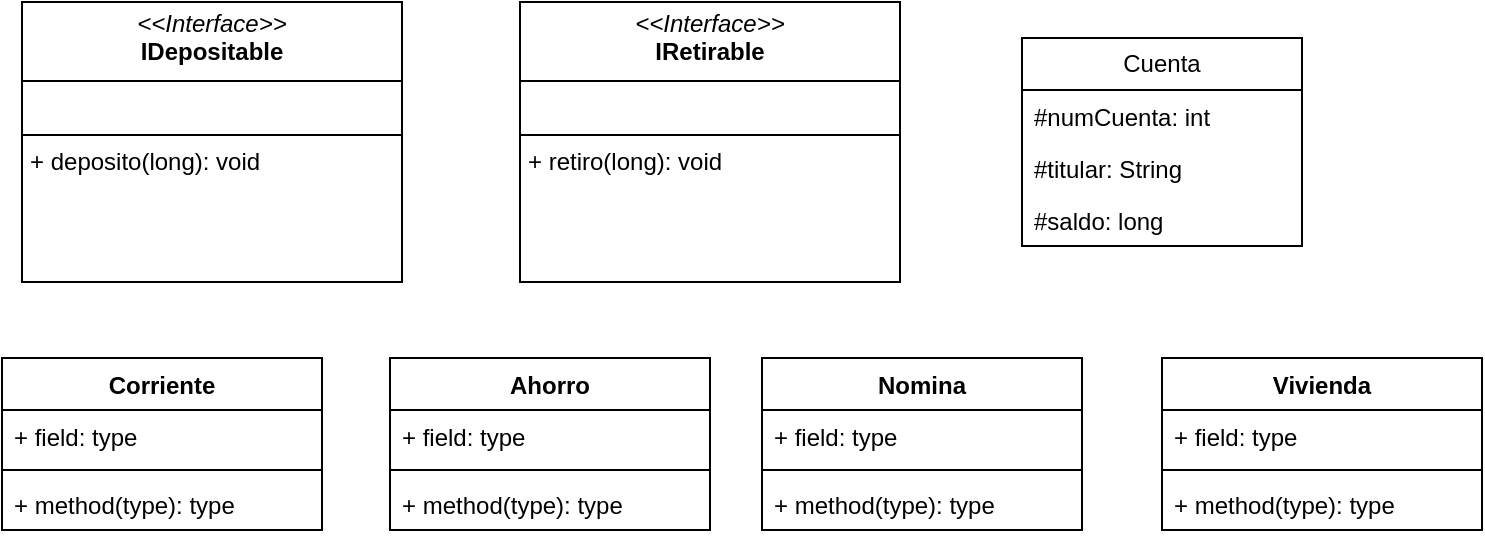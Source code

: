 <mxfile version="24.7.17">
  <diagram id="C5RBs43oDa-KdzZeNtuy" name="Page-1">
    <mxGraphModel dx="1434" dy="772" grid="1" gridSize="10" guides="1" tooltips="1" connect="1" arrows="1" fold="1" page="1" pageScale="1" pageWidth="827" pageHeight="1169" math="0" shadow="0">
      <root>
        <mxCell id="WIyWlLk6GJQsqaUBKTNV-0" />
        <mxCell id="WIyWlLk6GJQsqaUBKTNV-1" parent="WIyWlLk6GJQsqaUBKTNV-0" />
        <mxCell id="c-zzqW3uCVK1mo6ve126-0" value="Corriente" style="swimlane;fontStyle=1;align=center;verticalAlign=top;childLayout=stackLayout;horizontal=1;startSize=26;horizontalStack=0;resizeParent=1;resizeParentMax=0;resizeLast=0;collapsible=1;marginBottom=0;whiteSpace=wrap;html=1;" vertex="1" parent="WIyWlLk6GJQsqaUBKTNV-1">
          <mxGeometry x="60" y="280" width="160" height="86" as="geometry" />
        </mxCell>
        <mxCell id="c-zzqW3uCVK1mo6ve126-1" value="+ field: type" style="text;strokeColor=none;fillColor=none;align=left;verticalAlign=top;spacingLeft=4;spacingRight=4;overflow=hidden;rotatable=0;points=[[0,0.5],[1,0.5]];portConstraint=eastwest;whiteSpace=wrap;html=1;" vertex="1" parent="c-zzqW3uCVK1mo6ve126-0">
          <mxGeometry y="26" width="160" height="26" as="geometry" />
        </mxCell>
        <mxCell id="c-zzqW3uCVK1mo6ve126-2" value="" style="line;strokeWidth=1;fillColor=none;align=left;verticalAlign=middle;spacingTop=-1;spacingLeft=3;spacingRight=3;rotatable=0;labelPosition=right;points=[];portConstraint=eastwest;strokeColor=inherit;" vertex="1" parent="c-zzqW3uCVK1mo6ve126-0">
          <mxGeometry y="52" width="160" height="8" as="geometry" />
        </mxCell>
        <mxCell id="c-zzqW3uCVK1mo6ve126-3" value="+ method(type): type" style="text;strokeColor=none;fillColor=none;align=left;verticalAlign=top;spacingLeft=4;spacingRight=4;overflow=hidden;rotatable=0;points=[[0,0.5],[1,0.5]];portConstraint=eastwest;whiteSpace=wrap;html=1;" vertex="1" parent="c-zzqW3uCVK1mo6ve126-0">
          <mxGeometry y="60" width="160" height="26" as="geometry" />
        </mxCell>
        <mxCell id="c-zzqW3uCVK1mo6ve126-4" value="Ahorro" style="swimlane;fontStyle=1;align=center;verticalAlign=top;childLayout=stackLayout;horizontal=1;startSize=26;horizontalStack=0;resizeParent=1;resizeParentMax=0;resizeLast=0;collapsible=1;marginBottom=0;whiteSpace=wrap;html=1;" vertex="1" parent="WIyWlLk6GJQsqaUBKTNV-1">
          <mxGeometry x="254" y="280" width="160" height="86" as="geometry" />
        </mxCell>
        <mxCell id="c-zzqW3uCVK1mo6ve126-5" value="+ field: type" style="text;strokeColor=none;fillColor=none;align=left;verticalAlign=top;spacingLeft=4;spacingRight=4;overflow=hidden;rotatable=0;points=[[0,0.5],[1,0.5]];portConstraint=eastwest;whiteSpace=wrap;html=1;" vertex="1" parent="c-zzqW3uCVK1mo6ve126-4">
          <mxGeometry y="26" width="160" height="26" as="geometry" />
        </mxCell>
        <mxCell id="c-zzqW3uCVK1mo6ve126-6" value="" style="line;strokeWidth=1;fillColor=none;align=left;verticalAlign=middle;spacingTop=-1;spacingLeft=3;spacingRight=3;rotatable=0;labelPosition=right;points=[];portConstraint=eastwest;strokeColor=inherit;" vertex="1" parent="c-zzqW3uCVK1mo6ve126-4">
          <mxGeometry y="52" width="160" height="8" as="geometry" />
        </mxCell>
        <mxCell id="c-zzqW3uCVK1mo6ve126-7" value="+ method(type): type" style="text;strokeColor=none;fillColor=none;align=left;verticalAlign=top;spacingLeft=4;spacingRight=4;overflow=hidden;rotatable=0;points=[[0,0.5],[1,0.5]];portConstraint=eastwest;whiteSpace=wrap;html=1;" vertex="1" parent="c-zzqW3uCVK1mo6ve126-4">
          <mxGeometry y="60" width="160" height="26" as="geometry" />
        </mxCell>
        <mxCell id="c-zzqW3uCVK1mo6ve126-8" value="Nomina" style="swimlane;fontStyle=1;align=center;verticalAlign=top;childLayout=stackLayout;horizontal=1;startSize=26;horizontalStack=0;resizeParent=1;resizeParentMax=0;resizeLast=0;collapsible=1;marginBottom=0;whiteSpace=wrap;html=1;" vertex="1" parent="WIyWlLk6GJQsqaUBKTNV-1">
          <mxGeometry x="440" y="280" width="160" height="86" as="geometry" />
        </mxCell>
        <mxCell id="c-zzqW3uCVK1mo6ve126-9" value="+ field: type" style="text;strokeColor=none;fillColor=none;align=left;verticalAlign=top;spacingLeft=4;spacingRight=4;overflow=hidden;rotatable=0;points=[[0,0.5],[1,0.5]];portConstraint=eastwest;whiteSpace=wrap;html=1;" vertex="1" parent="c-zzqW3uCVK1mo6ve126-8">
          <mxGeometry y="26" width="160" height="26" as="geometry" />
        </mxCell>
        <mxCell id="c-zzqW3uCVK1mo6ve126-10" value="" style="line;strokeWidth=1;fillColor=none;align=left;verticalAlign=middle;spacingTop=-1;spacingLeft=3;spacingRight=3;rotatable=0;labelPosition=right;points=[];portConstraint=eastwest;strokeColor=inherit;" vertex="1" parent="c-zzqW3uCVK1mo6ve126-8">
          <mxGeometry y="52" width="160" height="8" as="geometry" />
        </mxCell>
        <mxCell id="c-zzqW3uCVK1mo6ve126-11" value="+ method(type): type" style="text;strokeColor=none;fillColor=none;align=left;verticalAlign=top;spacingLeft=4;spacingRight=4;overflow=hidden;rotatable=0;points=[[0,0.5],[1,0.5]];portConstraint=eastwest;whiteSpace=wrap;html=1;" vertex="1" parent="c-zzqW3uCVK1mo6ve126-8">
          <mxGeometry y="60" width="160" height="26" as="geometry" />
        </mxCell>
        <mxCell id="c-zzqW3uCVK1mo6ve126-12" value="Vivienda" style="swimlane;fontStyle=1;align=center;verticalAlign=top;childLayout=stackLayout;horizontal=1;startSize=26;horizontalStack=0;resizeParent=1;resizeParentMax=0;resizeLast=0;collapsible=1;marginBottom=0;whiteSpace=wrap;html=1;" vertex="1" parent="WIyWlLk6GJQsqaUBKTNV-1">
          <mxGeometry x="640" y="280" width="160" height="86" as="geometry" />
        </mxCell>
        <mxCell id="c-zzqW3uCVK1mo6ve126-13" value="+ field: type" style="text;strokeColor=none;fillColor=none;align=left;verticalAlign=top;spacingLeft=4;spacingRight=4;overflow=hidden;rotatable=0;points=[[0,0.5],[1,0.5]];portConstraint=eastwest;whiteSpace=wrap;html=1;" vertex="1" parent="c-zzqW3uCVK1mo6ve126-12">
          <mxGeometry y="26" width="160" height="26" as="geometry" />
        </mxCell>
        <mxCell id="c-zzqW3uCVK1mo6ve126-14" value="" style="line;strokeWidth=1;fillColor=none;align=left;verticalAlign=middle;spacingTop=-1;spacingLeft=3;spacingRight=3;rotatable=0;labelPosition=right;points=[];portConstraint=eastwest;strokeColor=inherit;" vertex="1" parent="c-zzqW3uCVK1mo6ve126-12">
          <mxGeometry y="52" width="160" height="8" as="geometry" />
        </mxCell>
        <mxCell id="c-zzqW3uCVK1mo6ve126-15" value="+ method(type): type" style="text;strokeColor=none;fillColor=none;align=left;verticalAlign=top;spacingLeft=4;spacingRight=4;overflow=hidden;rotatable=0;points=[[0,0.5],[1,0.5]];portConstraint=eastwest;whiteSpace=wrap;html=1;" vertex="1" parent="c-zzqW3uCVK1mo6ve126-12">
          <mxGeometry y="60" width="160" height="26" as="geometry" />
        </mxCell>
        <mxCell id="c-zzqW3uCVK1mo6ve126-18" value="Cuenta" style="swimlane;fontStyle=0;childLayout=stackLayout;horizontal=1;startSize=26;fillColor=none;horizontalStack=0;resizeParent=1;resizeParentMax=0;resizeLast=0;collapsible=1;marginBottom=0;whiteSpace=wrap;html=1;" vertex="1" parent="WIyWlLk6GJQsqaUBKTNV-1">
          <mxGeometry x="570" y="120" width="140" height="104" as="geometry" />
        </mxCell>
        <mxCell id="c-zzqW3uCVK1mo6ve126-19" value="#numCuenta: int" style="text;strokeColor=none;fillColor=none;align=left;verticalAlign=top;spacingLeft=4;spacingRight=4;overflow=hidden;rotatable=0;points=[[0,0.5],[1,0.5]];portConstraint=eastwest;whiteSpace=wrap;html=1;" vertex="1" parent="c-zzqW3uCVK1mo6ve126-18">
          <mxGeometry y="26" width="140" height="26" as="geometry" />
        </mxCell>
        <mxCell id="c-zzqW3uCVK1mo6ve126-20" value="#titular: String" style="text;strokeColor=none;fillColor=none;align=left;verticalAlign=top;spacingLeft=4;spacingRight=4;overflow=hidden;rotatable=0;points=[[0,0.5],[1,0.5]];portConstraint=eastwest;whiteSpace=wrap;html=1;" vertex="1" parent="c-zzqW3uCVK1mo6ve126-18">
          <mxGeometry y="52" width="140" height="26" as="geometry" />
        </mxCell>
        <mxCell id="c-zzqW3uCVK1mo6ve126-21" value="#saldo: long" style="text;strokeColor=none;fillColor=none;align=left;verticalAlign=top;spacingLeft=4;spacingRight=4;overflow=hidden;rotatable=0;points=[[0,0.5],[1,0.5]];portConstraint=eastwest;whiteSpace=wrap;html=1;" vertex="1" parent="c-zzqW3uCVK1mo6ve126-18">
          <mxGeometry y="78" width="140" height="26" as="geometry" />
        </mxCell>
        <mxCell id="c-zzqW3uCVK1mo6ve126-24" value="&lt;p style=&quot;margin:0px;margin-top:4px;text-align:center;&quot;&gt;&lt;i&gt;&amp;lt;&amp;lt;Interface&amp;gt;&amp;gt;&lt;/i&gt;&lt;br&gt;&lt;b&gt;IRetirable&lt;/b&gt;&lt;/p&gt;&lt;hr size=&quot;1&quot; style=&quot;border-style:solid;&quot;&gt;&lt;p style=&quot;margin:0px;margin-left:4px;&quot;&gt;&lt;br&gt;&lt;/p&gt;&lt;hr size=&quot;1&quot; style=&quot;border-style:solid;&quot;&gt;&lt;p style=&quot;margin:0px;margin-left:4px;&quot;&gt;+ retiro(long): void&lt;br&gt;&lt;br&gt;&lt;/p&gt;" style="verticalAlign=top;align=left;overflow=fill;html=1;whiteSpace=wrap;" vertex="1" parent="WIyWlLk6GJQsqaUBKTNV-1">
          <mxGeometry x="319" y="102" width="190" height="140" as="geometry" />
        </mxCell>
        <mxCell id="c-zzqW3uCVK1mo6ve126-25" value="&lt;p style=&quot;margin:0px;margin-top:4px;text-align:center;&quot;&gt;&lt;i&gt;&amp;lt;&amp;lt;Interface&amp;gt;&amp;gt;&lt;/i&gt;&lt;br&gt;&lt;b&gt;IDepositable&lt;/b&gt;&lt;/p&gt;&lt;hr size=&quot;1&quot; style=&quot;border-style:solid;&quot;&gt;&lt;p style=&quot;margin:0px;margin-left:4px;&quot;&gt;&lt;br&gt;&lt;/p&gt;&lt;hr size=&quot;1&quot; style=&quot;border-style:solid;&quot;&gt;&lt;p style=&quot;margin:0px;margin-left:4px;&quot;&gt;+ deposito(long): void&lt;br&gt;&lt;br&gt;&lt;/p&gt;" style="verticalAlign=top;align=left;overflow=fill;html=1;whiteSpace=wrap;" vertex="1" parent="WIyWlLk6GJQsqaUBKTNV-1">
          <mxGeometry x="70" y="102" width="190" height="140" as="geometry" />
        </mxCell>
      </root>
    </mxGraphModel>
  </diagram>
</mxfile>
